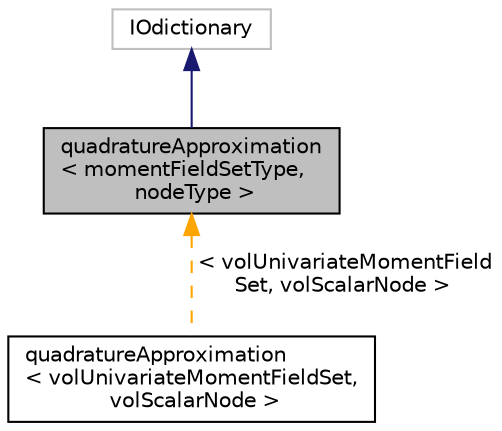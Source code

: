 digraph "quadratureApproximation&lt; momentFieldSetType, nodeType &gt;"
{
  bgcolor="transparent";
  edge [fontname="Helvetica",fontsize="10",labelfontname="Helvetica",labelfontsize="10"];
  node [fontname="Helvetica",fontsize="10",shape=record];
  Node1 [label="quadratureApproximation\l\< momentFieldSetType,\l nodeType \>",height=0.2,width=0.4,color="black", fillcolor="grey75", style="filled", fontcolor="black"];
  Node2 -> Node1 [dir="back",color="midnightblue",fontsize="10",style="solid",fontname="Helvetica"];
  Node2 [label="IOdictionary",height=0.2,width=0.4,color="grey75"];
  Node1 -> Node3 [dir="back",color="orange",fontsize="10",style="dashed",label=" \< volUnivariateMomentField\lSet, volScalarNode \>" ,fontname="Helvetica"];
  Node3 [label="quadratureApproximation\l\< volUnivariateMomentFieldSet,\l volScalarNode \>",height=0.2,width=0.4,color="black",URL="$a00062.html"];
}
